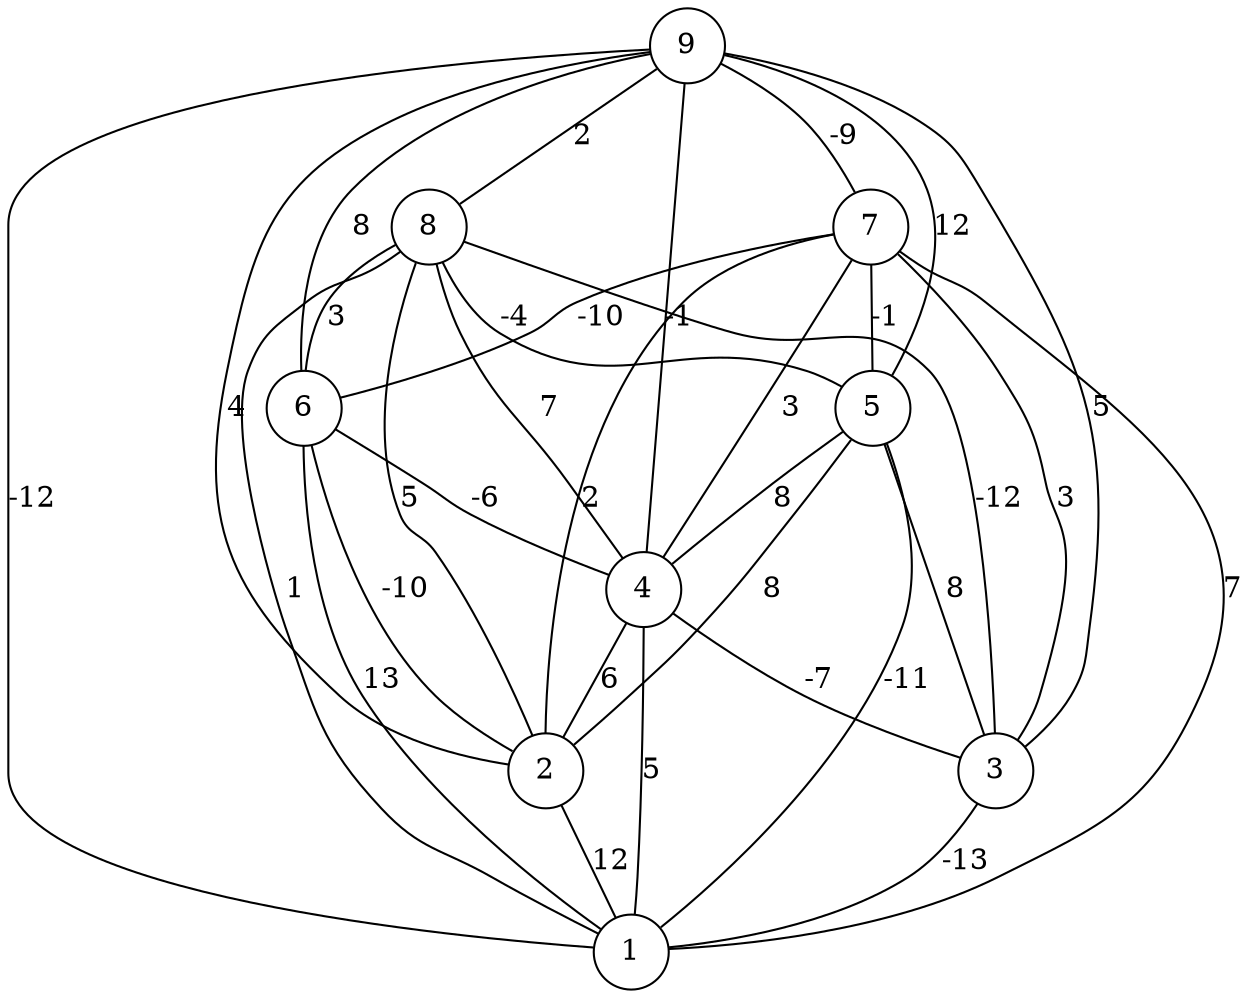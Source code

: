 graph { 
	 fontname="Helvetica,Arial,sans-serif" 
	 node [shape = circle]; 
	 9 -- 1 [label = "-12"];
	 9 -- 2 [label = "4"];
	 9 -- 3 [label = "5"];
	 9 -- 4 [label = "-1"];
	 9 -- 5 [label = "12"];
	 9 -- 6 [label = "8"];
	 9 -- 7 [label = "-9"];
	 9 -- 8 [label = "2"];
	 8 -- 1 [label = "1"];
	 8 -- 2 [label = "5"];
	 8 -- 3 [label = "-12"];
	 8 -- 4 [label = "7"];
	 8 -- 5 [label = "-4"];
	 8 -- 6 [label = "3"];
	 7 -- 1 [label = "7"];
	 7 -- 2 [label = "2"];
	 7 -- 3 [label = "3"];
	 7 -- 4 [label = "3"];
	 7 -- 5 [label = "-1"];
	 7 -- 6 [label = "-10"];
	 6 -- 1 [label = "13"];
	 6 -- 2 [label = "-10"];
	 6 -- 4 [label = "-6"];
	 5 -- 1 [label = "-11"];
	 5 -- 2 [label = "8"];
	 5 -- 3 [label = "8"];
	 5 -- 4 [label = "8"];
	 4 -- 1 [label = "5"];
	 4 -- 2 [label = "6"];
	 4 -- 3 [label = "-7"];
	 3 -- 1 [label = "-13"];
	 2 -- 1 [label = "12"];
	 1;
	 2;
	 3;
	 4;
	 5;
	 6;
	 7;
	 8;
	 9;
}
